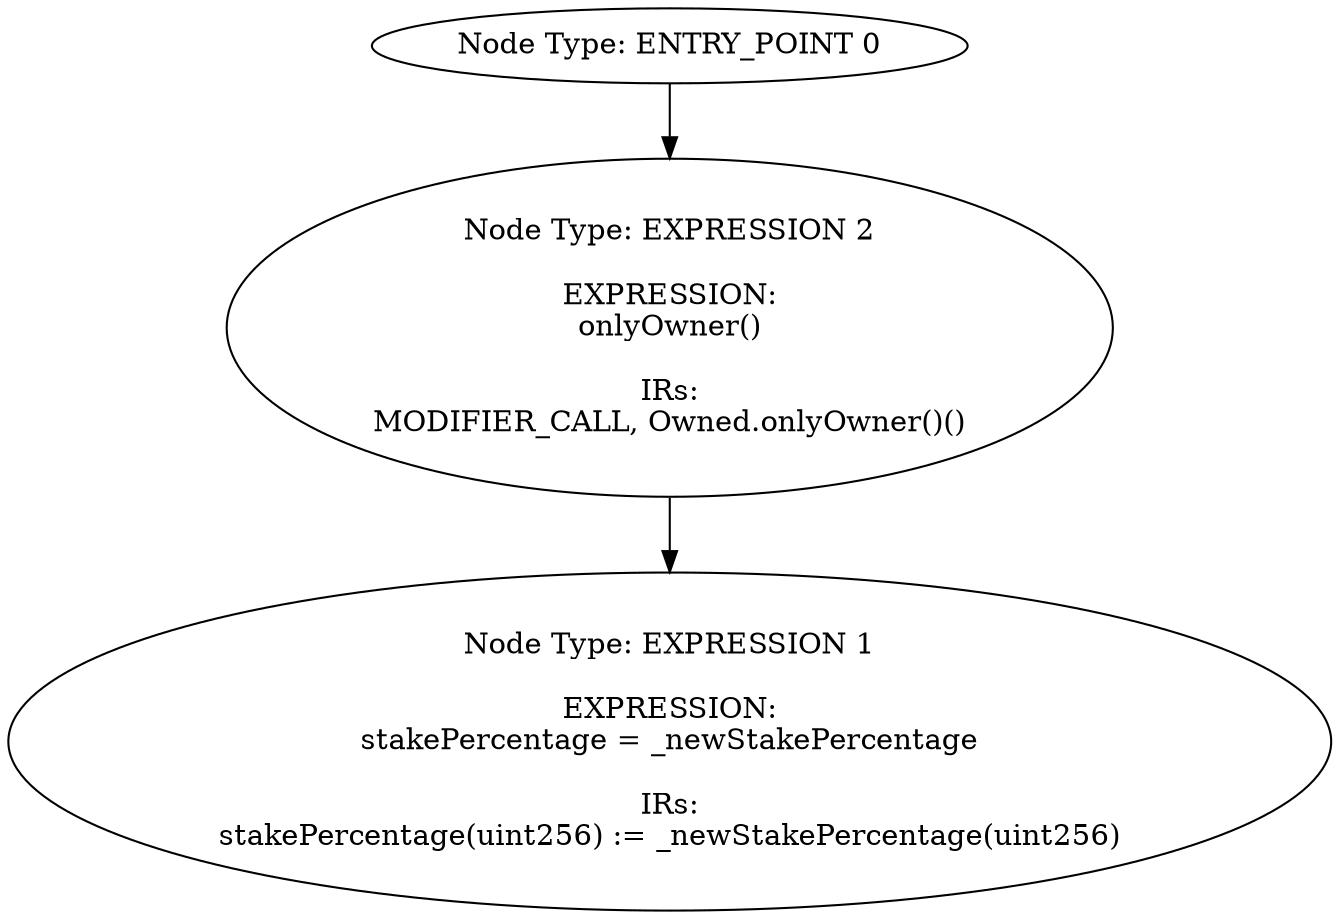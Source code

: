 digraph{
0[label="Node Type: ENTRY_POINT 0
"];
0->2;
1[label="Node Type: EXPRESSION 1

EXPRESSION:
stakePercentage = _newStakePercentage

IRs:
stakePercentage(uint256) := _newStakePercentage(uint256)"];
2[label="Node Type: EXPRESSION 2

EXPRESSION:
onlyOwner()

IRs:
MODIFIER_CALL, Owned.onlyOwner()()"];
2->1;
}
